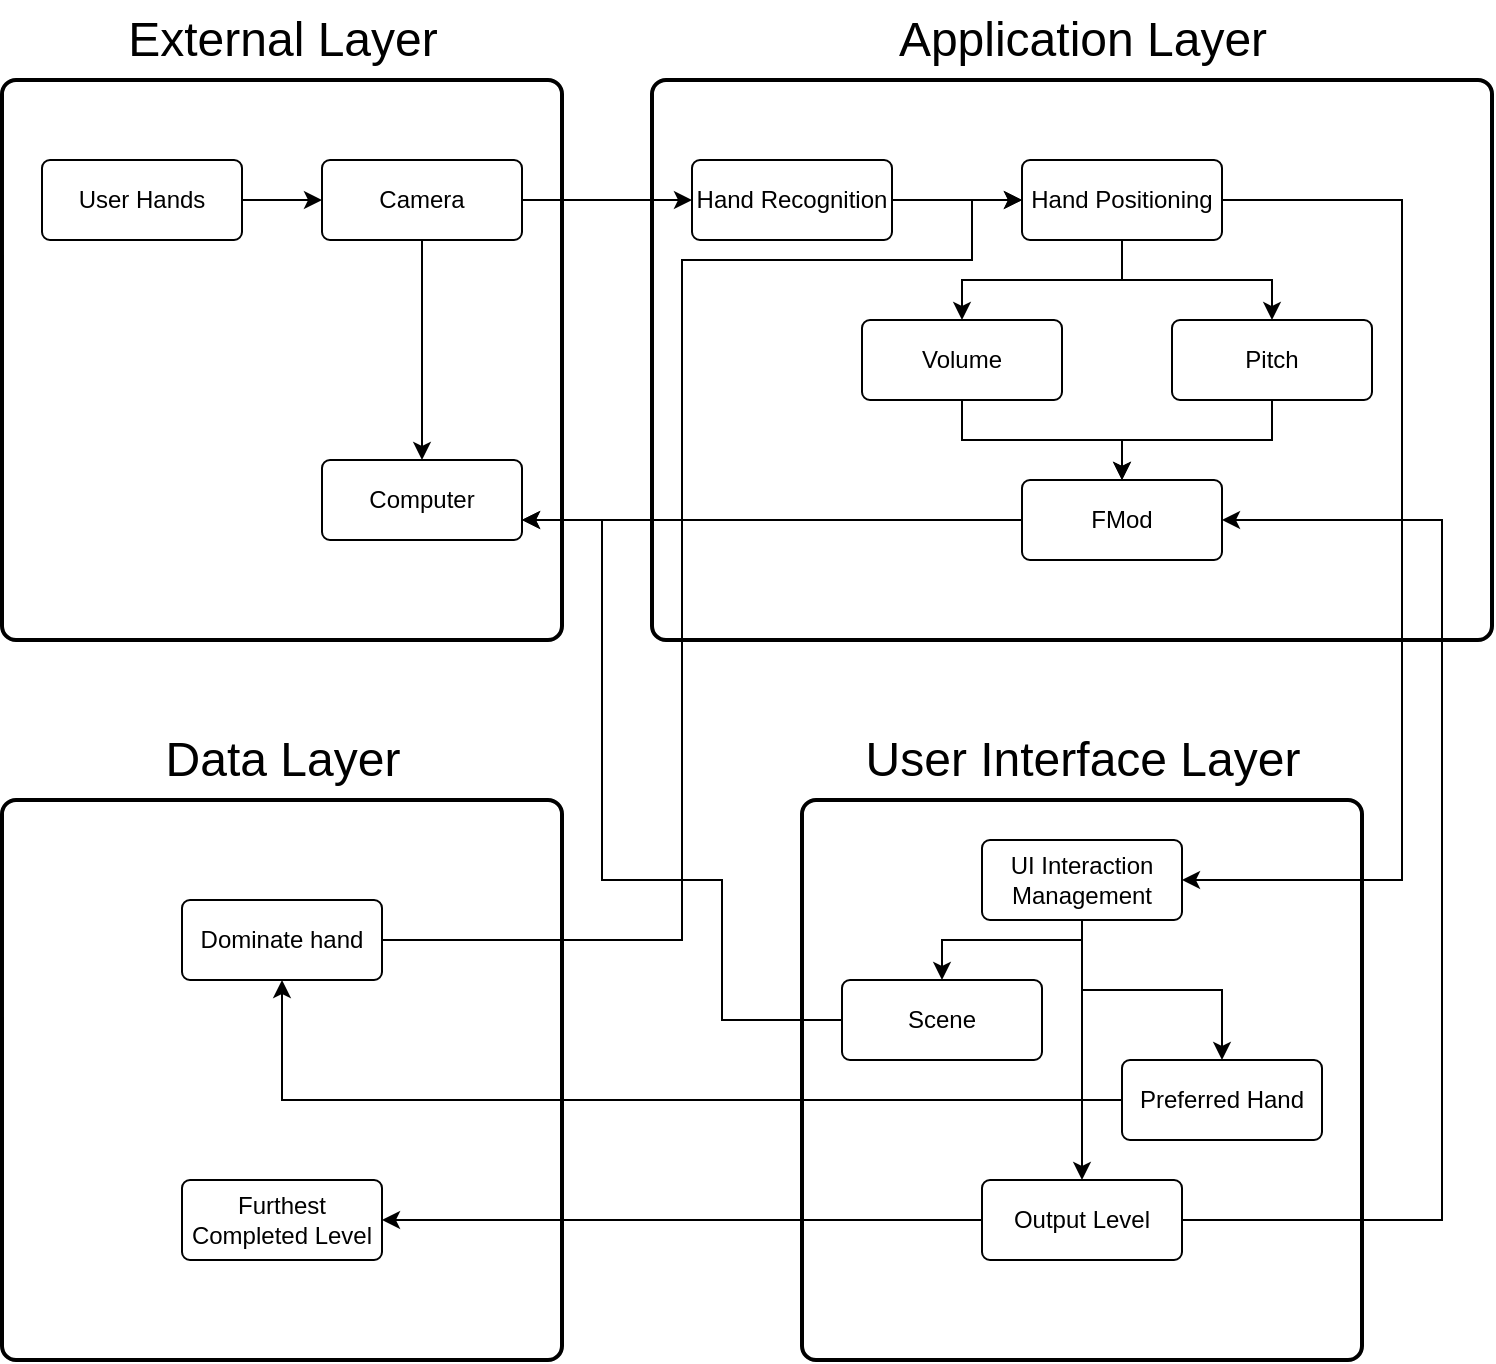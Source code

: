 <mxfile version="22.0.8" type="device">
  <diagram name="Page-1" id="LEXb_ttWhWl4YeIHm3j4">
    <mxGraphModel dx="1009" dy="542" grid="1" gridSize="10" guides="1" tooltips="1" connect="1" arrows="1" fold="1" page="1" pageScale="1" pageWidth="850" pageHeight="1100" math="0" shadow="0">
      <root>
        <mxCell id="0" />
        <mxCell id="1" parent="0" />
        <mxCell id="TWN6T32CvvO4F5ITkg9Y-58" value="" style="rounded=1;whiteSpace=wrap;html=1;absoluteArcSize=1;arcSize=14;strokeWidth=2;" parent="1" vertex="1">
          <mxGeometry x="480" y="440" width="280" height="280" as="geometry" />
        </mxCell>
        <mxCell id="TWN6T32CvvO4F5ITkg9Y-31" value="" style="rounded=1;whiteSpace=wrap;html=1;absoluteArcSize=1;arcSize=14;strokeWidth=2;" parent="1" vertex="1">
          <mxGeometry x="405" y="80" width="420" height="280" as="geometry" />
        </mxCell>
        <mxCell id="TWN6T32CvvO4F5ITkg9Y-43" value="" style="rounded=1;whiteSpace=wrap;html=1;absoluteArcSize=1;arcSize=14;strokeWidth=2;" parent="1" vertex="1">
          <mxGeometry x="80" y="80" width="280" height="280" as="geometry" />
        </mxCell>
        <mxCell id="TWN6T32CvvO4F5ITkg9Y-77" value="" style="rounded=1;whiteSpace=wrap;html=1;absoluteArcSize=1;arcSize=14;strokeWidth=2;" parent="1" vertex="1">
          <mxGeometry x="80" y="440" width="280" height="280" as="geometry" />
        </mxCell>
        <mxCell id="TWN6T32CvvO4F5ITkg9Y-8" value="Application Layer" style="text;html=1;align=center;verticalAlign=middle;resizable=0;points=[];autosize=1;strokeColor=none;fillColor=none;fontSize=24;" parent="1" vertex="1">
          <mxGeometry x="515" y="40" width="210" height="40" as="geometry" />
        </mxCell>
        <mxCell id="TWN6T32CvvO4F5ITkg9Y-9" value="External Layer" style="text;html=1;align=center;verticalAlign=middle;resizable=0;points=[];autosize=1;strokeColor=none;fillColor=none;fontSize=24;" parent="1" vertex="1">
          <mxGeometry x="130" y="40" width="180" height="40" as="geometry" />
        </mxCell>
        <mxCell id="TWN6T32CvvO4F5ITkg9Y-73" style="edgeStyle=orthogonalEdgeStyle;rounded=0;orthogonalLoop=1;jettySize=auto;html=1;entryX=0.5;entryY=0;entryDx=0;entryDy=0;" parent="1" source="TWN6T32CvvO4F5ITkg9Y-33" target="TWN6T32CvvO4F5ITkg9Y-63" edge="1">
          <mxGeometry relative="1" as="geometry" />
        </mxCell>
        <mxCell id="TWN6T32CvvO4F5ITkg9Y-74" style="edgeStyle=orthogonalEdgeStyle;rounded=0;orthogonalLoop=1;jettySize=auto;html=1;entryX=0.5;entryY=0;entryDx=0;entryDy=0;" parent="1" source="TWN6T32CvvO4F5ITkg9Y-33" target="TWN6T32CvvO4F5ITkg9Y-62" edge="1">
          <mxGeometry relative="1" as="geometry" />
        </mxCell>
        <mxCell id="TWN6T32CvvO4F5ITkg9Y-82" style="edgeStyle=orthogonalEdgeStyle;rounded=0;orthogonalLoop=1;jettySize=auto;html=1;" parent="1" source="TWN6T32CvvO4F5ITkg9Y-33" target="TWN6T32CvvO4F5ITkg9Y-81" edge="1">
          <mxGeometry relative="1" as="geometry">
            <Array as="points">
              <mxPoint x="780" y="140" />
              <mxPoint x="780" y="480" />
            </Array>
          </mxGeometry>
        </mxCell>
        <mxCell id="TWN6T32CvvO4F5ITkg9Y-33" value="Hand Positioning" style="rounded=1;arcSize=10;whiteSpace=wrap;html=1;align=center;" parent="1" vertex="1">
          <mxGeometry x="590" y="120" width="100" height="40" as="geometry" />
        </mxCell>
        <mxCell id="TWN6T32CvvO4F5ITkg9Y-36" value="Computer" style="rounded=1;arcSize=10;whiteSpace=wrap;html=1;align=center;" parent="1" vertex="1">
          <mxGeometry x="240" y="270" width="100" height="40" as="geometry" />
        </mxCell>
        <mxCell id="TWN6T32CvvO4F5ITkg9Y-53" style="edgeStyle=orthogonalEdgeStyle;rounded=0;orthogonalLoop=1;jettySize=auto;html=1;entryX=0;entryY=0.5;entryDx=0;entryDy=0;" parent="1" source="TWN6T32CvvO4F5ITkg9Y-37" target="TWN6T32CvvO4F5ITkg9Y-38" edge="1">
          <mxGeometry relative="1" as="geometry" />
        </mxCell>
        <mxCell id="TWN6T32CvvO4F5ITkg9Y-68" style="edgeStyle=orthogonalEdgeStyle;rounded=0;orthogonalLoop=1;jettySize=auto;html=1;entryX=0.5;entryY=0;entryDx=0;entryDy=0;" parent="1" source="TWN6T32CvvO4F5ITkg9Y-37" target="TWN6T32CvvO4F5ITkg9Y-36" edge="1">
          <mxGeometry relative="1" as="geometry" />
        </mxCell>
        <mxCell id="TWN6T32CvvO4F5ITkg9Y-37" value="Camera" style="rounded=1;arcSize=10;whiteSpace=wrap;html=1;align=center;" parent="1" vertex="1">
          <mxGeometry x="240" y="120" width="100" height="40" as="geometry" />
        </mxCell>
        <mxCell id="TWN6T32CvvO4F5ITkg9Y-49" style="edgeStyle=orthogonalEdgeStyle;rounded=0;orthogonalLoop=1;jettySize=auto;html=1;entryX=0;entryY=0.5;entryDx=0;entryDy=0;" parent="1" source="TWN6T32CvvO4F5ITkg9Y-38" target="TWN6T32CvvO4F5ITkg9Y-33" edge="1">
          <mxGeometry relative="1" as="geometry" />
        </mxCell>
        <mxCell id="TWN6T32CvvO4F5ITkg9Y-38" value="Hand Recognition" style="rounded=1;arcSize=10;whiteSpace=wrap;html=1;align=center;" parent="1" vertex="1">
          <mxGeometry x="425" y="120" width="100" height="40" as="geometry" />
        </mxCell>
        <mxCell id="TWN6T32CvvO4F5ITkg9Y-52" style="edgeStyle=orthogonalEdgeStyle;rounded=0;orthogonalLoop=1;jettySize=auto;html=1;entryX=1;entryY=0.5;entryDx=0;entryDy=0;" parent="1" source="TWN6T32CvvO4F5ITkg9Y-41" edge="1">
          <mxGeometry relative="1" as="geometry">
            <mxPoint x="340" y="300" as="targetPoint" />
          </mxGeometry>
        </mxCell>
        <mxCell id="TWN6T32CvvO4F5ITkg9Y-41" value="FMod" style="rounded=1;arcSize=10;whiteSpace=wrap;html=1;align=center;" parent="1" vertex="1">
          <mxGeometry x="590" y="280" width="100" height="40" as="geometry" />
        </mxCell>
        <mxCell id="TWN6T32CvvO4F5ITkg9Y-59" value="User Interface Layer" style="text;html=1;align=center;verticalAlign=middle;resizable=0;points=[];autosize=1;strokeColor=none;fillColor=none;fontSize=24;" parent="1" vertex="1">
          <mxGeometry x="500" y="400" width="240" height="40" as="geometry" />
        </mxCell>
        <mxCell id="TWN6T32CvvO4F5ITkg9Y-76" style="edgeStyle=orthogonalEdgeStyle;rounded=0;orthogonalLoop=1;jettySize=auto;html=1;entryX=0.5;entryY=0;entryDx=0;entryDy=0;" parent="1" source="TWN6T32CvvO4F5ITkg9Y-62" target="TWN6T32CvvO4F5ITkg9Y-41" edge="1">
          <mxGeometry relative="1" as="geometry" />
        </mxCell>
        <mxCell id="TWN6T32CvvO4F5ITkg9Y-62" value="Pitch" style="rounded=1;arcSize=10;whiteSpace=wrap;html=1;align=center;" parent="1" vertex="1">
          <mxGeometry x="665" y="200" width="100" height="40" as="geometry" />
        </mxCell>
        <mxCell id="TWN6T32CvvO4F5ITkg9Y-75" style="edgeStyle=orthogonalEdgeStyle;rounded=0;orthogonalLoop=1;jettySize=auto;html=1;entryX=0.5;entryY=0;entryDx=0;entryDy=0;" parent="1" source="TWN6T32CvvO4F5ITkg9Y-63" target="TWN6T32CvvO4F5ITkg9Y-41" edge="1">
          <mxGeometry relative="1" as="geometry" />
        </mxCell>
        <mxCell id="TWN6T32CvvO4F5ITkg9Y-63" value="Volume" style="rounded=1;arcSize=10;whiteSpace=wrap;html=1;align=center;" parent="1" vertex="1">
          <mxGeometry x="510" y="200" width="100" height="40" as="geometry" />
        </mxCell>
        <mxCell id="TWN6T32CvvO4F5ITkg9Y-87" style="edgeStyle=orthogonalEdgeStyle;rounded=0;orthogonalLoop=1;jettySize=auto;html=1;exitX=0;exitY=0.5;exitDx=0;exitDy=0;" parent="1" source="TWN6T32CvvO4F5ITkg9Y-64" edge="1">
          <mxGeometry relative="1" as="geometry">
            <Array as="points">
              <mxPoint x="440" y="550" />
              <mxPoint x="440" y="480" />
              <mxPoint x="380" y="480" />
              <mxPoint x="380" y="300" />
            </Array>
            <mxPoint x="340" y="300" as="targetPoint" />
          </mxGeometry>
        </mxCell>
        <mxCell id="TWN6T32CvvO4F5ITkg9Y-64" value="Scene" style="rounded=1;arcSize=10;whiteSpace=wrap;html=1;align=center;" parent="1" vertex="1">
          <mxGeometry x="500" y="530" width="100" height="40" as="geometry" />
        </mxCell>
        <mxCell id="TWN6T32CvvO4F5ITkg9Y-67" style="edgeStyle=orthogonalEdgeStyle;rounded=0;orthogonalLoop=1;jettySize=auto;html=1;entryX=0;entryY=0.5;entryDx=0;entryDy=0;" parent="1" source="TWN6T32CvvO4F5ITkg9Y-66" target="TWN6T32CvvO4F5ITkg9Y-37" edge="1">
          <mxGeometry relative="1" as="geometry" />
        </mxCell>
        <mxCell id="TWN6T32CvvO4F5ITkg9Y-66" value="User Hands" style="rounded=1;arcSize=10;whiteSpace=wrap;html=1;align=center;" parent="1" vertex="1">
          <mxGeometry x="100" y="120" width="100" height="40" as="geometry" />
        </mxCell>
        <mxCell id="TWN6T32CvvO4F5ITkg9Y-78" value="Data Layer" style="text;html=1;align=center;verticalAlign=middle;resizable=0;points=[];autosize=1;strokeColor=none;fillColor=none;fontSize=24;" parent="1" vertex="1">
          <mxGeometry x="150" y="400" width="140" height="40" as="geometry" />
        </mxCell>
        <mxCell id="TWN6T32CvvO4F5ITkg9Y-90" style="edgeStyle=orthogonalEdgeStyle;rounded=0;orthogonalLoop=1;jettySize=auto;html=1;entryX=1;entryY=0.5;entryDx=0;entryDy=0;" parent="1" source="TWN6T32CvvO4F5ITkg9Y-80" target="TWN6T32CvvO4F5ITkg9Y-41" edge="1">
          <mxGeometry relative="1" as="geometry">
            <Array as="points">
              <mxPoint x="800" y="650" />
              <mxPoint x="800" y="300" />
            </Array>
          </mxGeometry>
        </mxCell>
        <mxCell id="TWN6T32CvvO4F5ITkg9Y-80" value="Output Level" style="rounded=1;arcSize=10;whiteSpace=wrap;html=1;align=center;" parent="1" vertex="1">
          <mxGeometry x="570" y="630" width="100" height="40" as="geometry" />
        </mxCell>
        <mxCell id="TWN6T32CvvO4F5ITkg9Y-84" style="edgeStyle=orthogonalEdgeStyle;rounded=0;orthogonalLoop=1;jettySize=auto;html=1;" parent="1" source="TWN6T32CvvO4F5ITkg9Y-81" target="TWN6T32CvvO4F5ITkg9Y-64" edge="1">
          <mxGeometry relative="1" as="geometry">
            <Array as="points">
              <mxPoint x="620" y="510" />
              <mxPoint x="550" y="510" />
            </Array>
          </mxGeometry>
        </mxCell>
        <mxCell id="TWN6T32CvvO4F5ITkg9Y-85" style="edgeStyle=orthogonalEdgeStyle;rounded=0;orthogonalLoop=1;jettySize=auto;html=1;entryX=0.5;entryY=0;entryDx=0;entryDy=0;" parent="1" source="TWN6T32CvvO4F5ITkg9Y-81" target="TWN6T32CvvO4F5ITkg9Y-80" edge="1">
          <mxGeometry relative="1" as="geometry" />
        </mxCell>
        <mxCell id="TWN6T32CvvO4F5ITkg9Y-89" style="edgeStyle=orthogonalEdgeStyle;rounded=0;orthogonalLoop=1;jettySize=auto;html=1;entryX=0.5;entryY=0;entryDx=0;entryDy=0;" parent="1" source="TWN6T32CvvO4F5ITkg9Y-81" target="TWN6T32CvvO4F5ITkg9Y-88" edge="1">
          <mxGeometry relative="1" as="geometry" />
        </mxCell>
        <mxCell id="TWN6T32CvvO4F5ITkg9Y-81" value="UI Interaction Management" style="rounded=1;arcSize=10;whiteSpace=wrap;html=1;align=center;" parent="1" vertex="1">
          <mxGeometry x="570" y="460" width="100" height="40" as="geometry" />
        </mxCell>
        <mxCell id="TWN6T32CvvO4F5ITkg9Y-88" value="Preferred Hand" style="rounded=1;arcSize=10;whiteSpace=wrap;html=1;align=center;" parent="1" vertex="1">
          <mxGeometry x="640" y="570" width="100" height="40" as="geometry" />
        </mxCell>
        <mxCell id="vxL1hUmitfb4YNk1ZDSL-3" value="" style="edgeStyle=orthogonalEdgeStyle;rounded=0;orthogonalLoop=1;jettySize=auto;html=1;entryX=1;entryY=0.5;entryDx=0;entryDy=0;" edge="1" parent="1" source="TWN6T32CvvO4F5ITkg9Y-80" target="vxL1hUmitfb4YNk1ZDSL-2">
          <mxGeometry relative="1" as="geometry">
            <mxPoint x="570" y="650" as="sourcePoint" />
            <mxPoint x="230" y="650" as="targetPoint" />
          </mxGeometry>
        </mxCell>
        <mxCell id="vxL1hUmitfb4YNk1ZDSL-2" value="Furthest Completed Level" style="rounded=1;arcSize=10;whiteSpace=wrap;html=1;align=center;" vertex="1" parent="1">
          <mxGeometry x="170" y="630" width="100" height="40" as="geometry" />
        </mxCell>
        <mxCell id="vxL1hUmitfb4YNk1ZDSL-6" value="Dominate hand" style="rounded=1;arcSize=10;whiteSpace=wrap;html=1;align=center;" vertex="1" parent="1">
          <mxGeometry x="170" y="490" width="100" height="40" as="geometry" />
        </mxCell>
        <mxCell id="vxL1hUmitfb4YNk1ZDSL-7" value="" style="endArrow=classic;html=1;rounded=0;exitX=0;exitY=0.5;exitDx=0;exitDy=0;entryX=0.5;entryY=1;entryDx=0;entryDy=0;" edge="1" parent="1" source="TWN6T32CvvO4F5ITkg9Y-88" target="vxL1hUmitfb4YNk1ZDSL-6">
          <mxGeometry width="50" height="50" relative="1" as="geometry">
            <mxPoint x="430" y="450" as="sourcePoint" />
            <mxPoint x="480" y="400" as="targetPoint" />
            <Array as="points">
              <mxPoint x="410" y="590" />
              <mxPoint x="220" y="590" />
            </Array>
          </mxGeometry>
        </mxCell>
        <mxCell id="vxL1hUmitfb4YNk1ZDSL-9" style="edgeStyle=orthogonalEdgeStyle;rounded=0;orthogonalLoop=1;jettySize=auto;html=1;exitX=1;exitY=0.5;exitDx=0;exitDy=0;" edge="1" parent="1" source="vxL1hUmitfb4YNk1ZDSL-6">
          <mxGeometry relative="1" as="geometry">
            <Array as="points">
              <mxPoint x="420" y="510" />
              <mxPoint x="420" y="170" />
              <mxPoint x="565" y="170" />
            </Array>
            <mxPoint x="510" y="560" as="sourcePoint" />
            <mxPoint x="590" y="140" as="targetPoint" />
          </mxGeometry>
        </mxCell>
      </root>
    </mxGraphModel>
  </diagram>
</mxfile>
